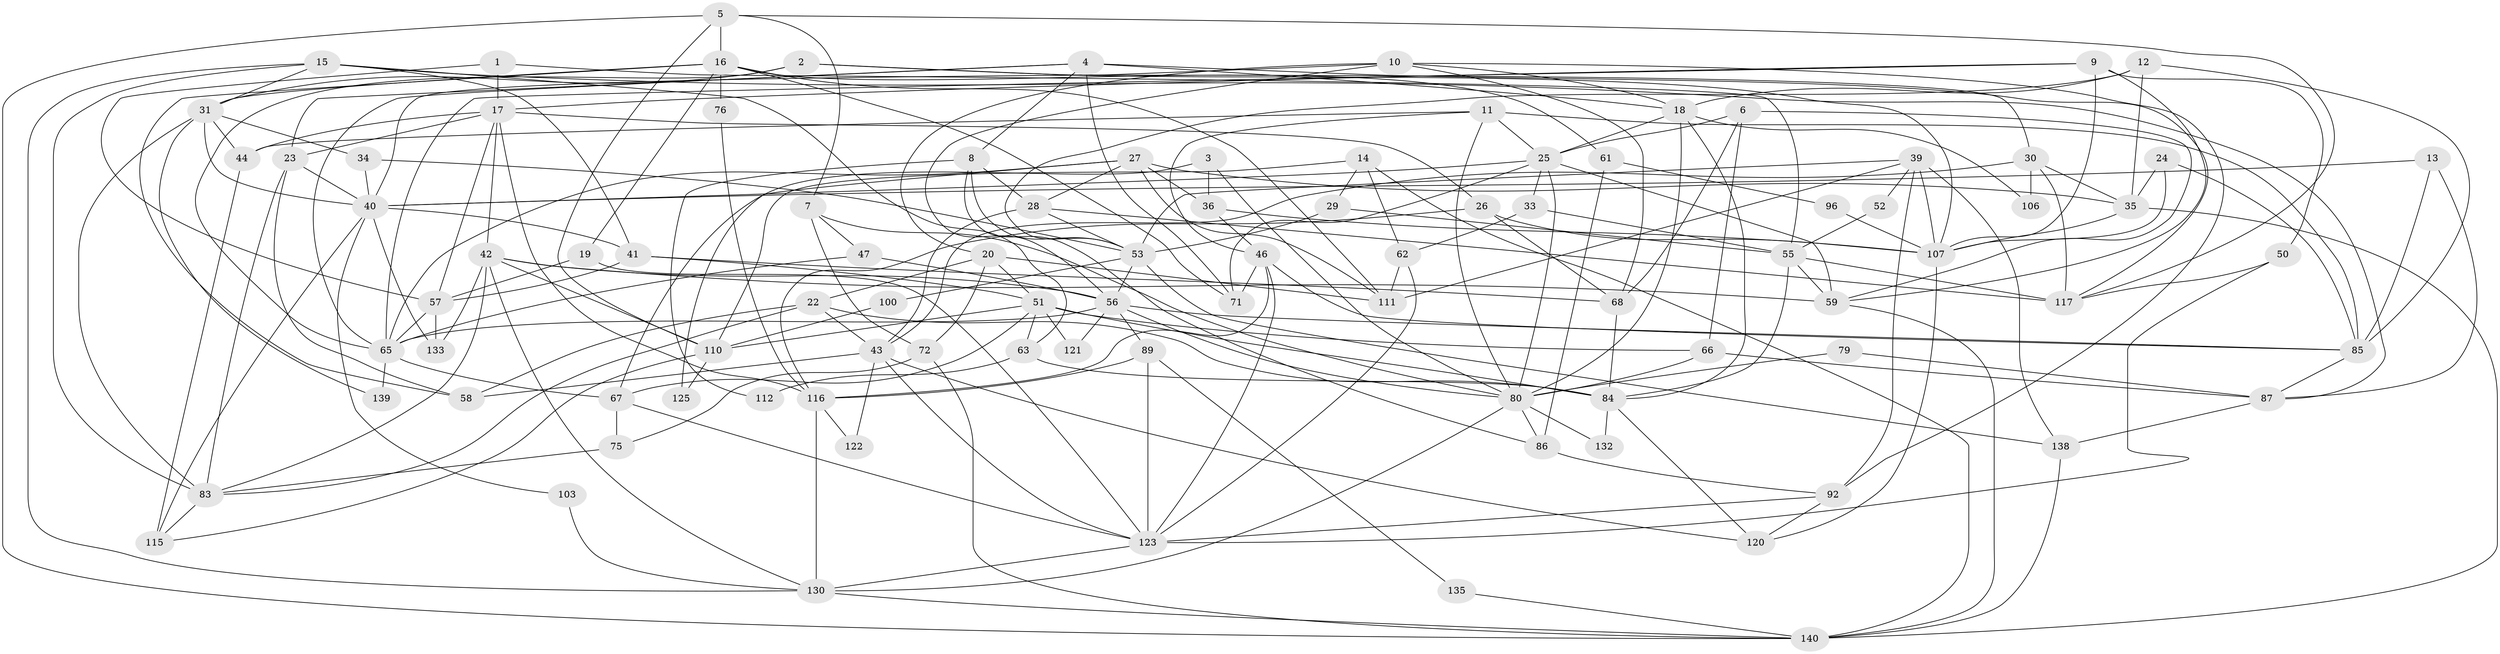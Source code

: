 // Generated by graph-tools (version 1.1) at 2025/52/02/27/25 19:52:07]
// undirected, 94 vertices, 232 edges
graph export_dot {
graph [start="1"]
  node [color=gray90,style=filled];
  1;
  2;
  3;
  4 [super="+48"];
  5;
  6 [super="+38"];
  7;
  8;
  9 [super="+37"];
  10 [super="+32"];
  11 [super="+109"];
  12 [super="+21"];
  13;
  14 [super="+113"];
  15 [super="+90"];
  16 [super="+54"];
  17 [super="+45"];
  18 [super="+99"];
  19 [super="+74"];
  20 [super="+60"];
  22 [super="+73"];
  23;
  24 [super="+69"];
  25;
  26 [super="+91"];
  27 [super="+82"];
  28 [super="+95"];
  29;
  30 [super="+81"];
  31 [super="+129"];
  33;
  34;
  35 [super="+88"];
  36 [super="+93"];
  39 [super="+102"];
  40 [super="+49"];
  41 [super="+98"];
  42 [super="+101"];
  43 [super="+105"];
  44;
  46 [super="+131"];
  47;
  50;
  51 [super="+64"];
  52;
  53 [super="+144"];
  55 [super="+126"];
  56 [super="+78"];
  57 [super="+108"];
  58;
  59 [super="+70"];
  61;
  62;
  63 [super="+119"];
  65 [super="+94"];
  66;
  67 [super="+77"];
  68;
  71 [super="+118"];
  72;
  75;
  76;
  79;
  80 [super="+143"];
  83 [super="+114"];
  84 [super="+104"];
  85 [super="+97"];
  86;
  87;
  89;
  92 [super="+134"];
  96;
  100;
  103;
  106;
  107 [super="+137"];
  110 [super="+124"];
  111;
  112;
  115;
  116 [super="+142"];
  117;
  120 [super="+127"];
  121;
  122;
  123 [super="+128"];
  125;
  130 [super="+136"];
  132;
  133;
  135;
  138;
  139;
  140 [super="+141"];
  1 -- 55;
  1 -- 57;
  1 -- 17;
  2 -- 107;
  2 -- 30;
  2 -- 31;
  2 -- 65;
  3 -- 80;
  3 -- 36;
  3 -- 67;
  4 -- 8;
  4 -- 23;
  4 -- 71;
  4 -- 65;
  4 -- 18;
  4 -- 117;
  5 -- 140;
  5 -- 7;
  5 -- 110;
  5 -- 117;
  5 -- 16;
  6 -- 66;
  6 -- 68;
  6 -- 25;
  6 -- 59;
  7 -- 47;
  7 -- 72;
  7 -- 80;
  8 -- 86;
  8 -- 28;
  8 -- 112;
  8 -- 53;
  9 -- 17;
  9 -- 59;
  9 -- 50;
  9 -- 65;
  9 -- 107;
  10 -- 40;
  10 -- 68;
  10 -- 56;
  10 -- 92;
  10 -- 20;
  10 -- 18;
  11 -- 25;
  11 -- 46;
  11 -- 85 [weight=2];
  11 -- 80;
  11 -- 44;
  12 -- 53;
  12 -- 85;
  12 -- 35;
  12 -- 18;
  13 -- 40;
  13 -- 87;
  13 -- 85;
  14 -- 29;
  14 -- 62;
  14 -- 110;
  14 -- 140;
  15 -- 83;
  15 -- 87;
  15 -- 130;
  15 -- 41;
  15 -- 31;
  15 -- 63;
  16 -- 31;
  16 -- 58;
  16 -- 61;
  16 -- 76;
  16 -- 19;
  16 -- 111;
  16 -- 71;
  17 -- 57;
  17 -- 26;
  17 -- 42;
  17 -- 116;
  17 -- 23;
  17 -- 44;
  18 -- 25;
  18 -- 84;
  18 -- 80;
  18 -- 106;
  19 -- 123;
  19 -- 57;
  20 -- 72;
  20 -- 51;
  20 -- 111;
  20 -- 22;
  22 -- 58;
  22 -- 84;
  22 -- 43;
  22 -- 83;
  23 -- 58;
  23 -- 83;
  23 -- 40;
  24 -- 85;
  24 -- 35 [weight=2];
  24 -- 107;
  25 -- 33;
  25 -- 80;
  25 -- 40;
  25 -- 71;
  25 -- 59;
  26 -- 107;
  26 -- 68;
  26 -- 116;
  27 -- 36;
  27 -- 35;
  27 -- 125;
  27 -- 65;
  27 -- 111;
  27 -- 28;
  28 -- 43;
  28 -- 117;
  28 -- 53;
  29 -- 53;
  29 -- 55;
  30 -- 106;
  30 -- 35;
  30 -- 117;
  30 -- 43;
  31 -- 44;
  31 -- 139;
  31 -- 34;
  31 -- 83;
  31 -- 40;
  33 -- 62;
  33 -- 55;
  34 -- 53;
  34 -- 40;
  35 -- 107;
  35 -- 140;
  36 -- 107 [weight=2];
  36 -- 46;
  39 -- 138;
  39 -- 52;
  39 -- 92 [weight=2];
  39 -- 107;
  39 -- 53;
  39 -- 111;
  40 -- 103;
  40 -- 115;
  40 -- 133;
  40 -- 41;
  41 -- 51;
  41 -- 68;
  41 -- 57;
  42 -- 133;
  42 -- 130;
  42 -- 83;
  42 -- 59;
  42 -- 110;
  42 -- 56;
  43 -- 58;
  43 -- 123;
  43 -- 120;
  43 -- 122;
  44 -- 115;
  46 -- 85;
  46 -- 71;
  46 -- 123;
  46 -- 116;
  47 -- 56;
  47 -- 65;
  50 -- 123;
  50 -- 117;
  51 -- 66;
  51 -- 63 [weight=2];
  51 -- 121;
  51 -- 67;
  51 -- 110;
  51 -- 84;
  52 -- 55;
  53 -- 138;
  53 -- 56;
  53 -- 100;
  55 -- 59;
  55 -- 84;
  55 -- 117;
  56 -- 80;
  56 -- 121;
  56 -- 85;
  56 -- 65;
  56 -- 89;
  57 -- 65;
  57 -- 133;
  59 -- 140;
  61 -- 86;
  61 -- 96;
  62 -- 111;
  62 -- 123;
  63 -- 112;
  63 -- 84;
  65 -- 139;
  65 -- 67;
  66 -- 87;
  66 -- 80;
  67 -- 123;
  67 -- 75;
  68 -- 84;
  72 -- 75;
  72 -- 140;
  75 -- 83;
  76 -- 116;
  79 -- 80;
  79 -- 87;
  80 -- 130;
  80 -- 86;
  80 -- 132;
  83 -- 115;
  84 -- 132;
  84 -- 120;
  85 -- 87;
  86 -- 92;
  87 -- 138;
  89 -- 116;
  89 -- 135;
  89 -- 123;
  92 -- 120;
  92 -- 123;
  96 -- 107;
  100 -- 110;
  103 -- 130;
  107 -- 120;
  110 -- 125;
  110 -- 115;
  116 -- 122;
  116 -- 130;
  123 -- 130;
  130 -- 140;
  135 -- 140;
  138 -- 140;
}
